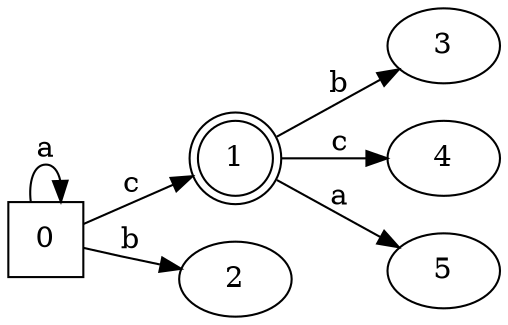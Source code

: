 digraph G {
	rankdir=LR;
	0->1[ label=c ];
	0->0[ label=a ];
	0->2[ label=b ];
	1->3[ label=b ];
	1->4[ label=c ];
	1->5[ label=a ];
	0 [ shape=square ];
	1 [ shape=doublecircle ];
	2;
	3;
	4;
	5;

}

